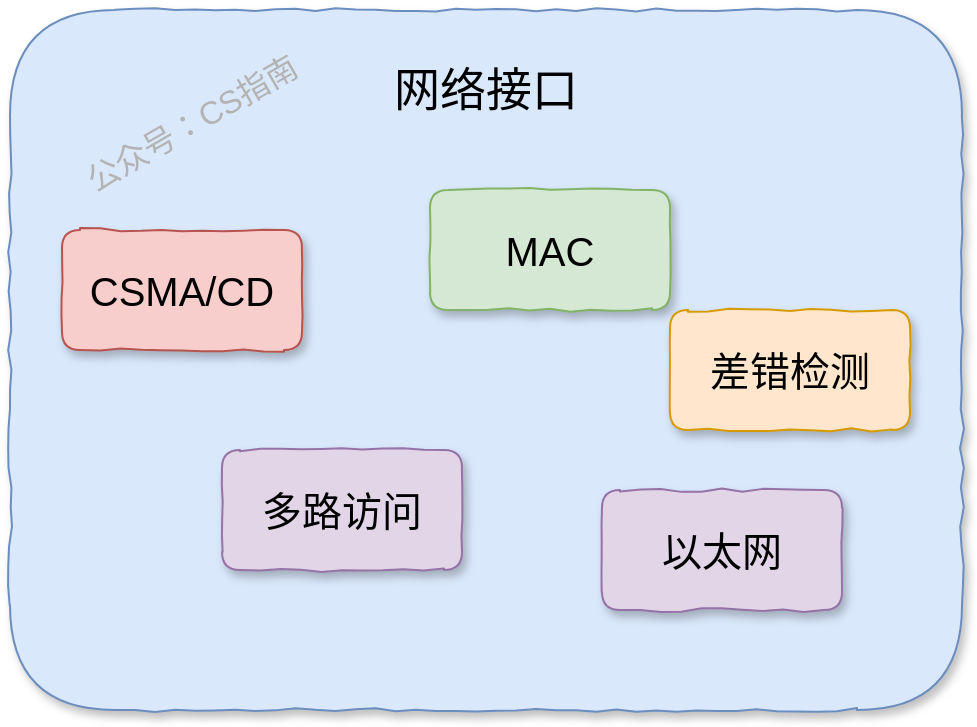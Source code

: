 <mxfile version="13.4.5" type="device"><diagram id="FvOr2f2zJKBByRSDsAu0" name="Page-1"><mxGraphModel dx="761" dy="1212" grid="1" gridSize="10" guides="1" tooltips="1" connect="1" arrows="1" fold="1" page="1" pageScale="1" pageWidth="827" pageHeight="1169" math="0" shadow="0"><root><mxCell id="0"/><mxCell id="1" parent="0"/><mxCell id="9uzY9YKA171gHyDIQR_D-1" value="" style="rounded=1;whiteSpace=wrap;html=1;fontSize=20;fillColor=#dae8fc;strokeColor=#6c8ebf;glass=0;shadow=1;comic=1;" vertex="1" parent="1"><mxGeometry x="204" y="480" width="476" height="350" as="geometry"/></mxCell><mxCell id="9uzY9YKA171gHyDIQR_D-2" value="网络接口" style="text;html=1;strokeColor=none;fillColor=none;align=center;verticalAlign=middle;whiteSpace=wrap;rounded=0;fontSize=23;" vertex="1" parent="1"><mxGeometry x="333" y="500" width="218" height="40" as="geometry"/></mxCell><mxCell id="9uzY9YKA171gHyDIQR_D-3" value="CSMA/CD" style="rounded=1;whiteSpace=wrap;html=1;fontSize=20;fillColor=#f8cecc;strokeColor=#b85450;glass=0;shadow=1;comic=1;" vertex="1" parent="1"><mxGeometry x="230" y="590" width="120" height="60" as="geometry"/></mxCell><mxCell id="9uzY9YKA171gHyDIQR_D-5" value="MAC" style="rounded=1;whiteSpace=wrap;html=1;fontSize=20;fillColor=#d5e8d4;strokeColor=#82b366;glass=0;shadow=1;comic=1;" vertex="1" parent="1"><mxGeometry x="414" y="570" width="120" height="60" as="geometry"/></mxCell><mxCell id="9uzY9YKA171gHyDIQR_D-6" value="差错检测" style="rounded=1;whiteSpace=wrap;html=1;fontSize=20;fillColor=#ffe6cc;strokeColor=#d79b00;glass=0;shadow=1;comic=1;" vertex="1" parent="1"><mxGeometry x="534" y="630" width="120" height="60" as="geometry"/></mxCell><mxCell id="9uzY9YKA171gHyDIQR_D-8" value="以太网" style="rounded=1;whiteSpace=wrap;html=1;fontSize=20;fillColor=#e1d5e7;strokeColor=#9673a6;glass=0;shadow=1;comic=1;" vertex="1" parent="1"><mxGeometry x="500" y="720" width="120" height="60" as="geometry"/></mxCell><mxCell id="9uzY9YKA171gHyDIQR_D-9" value="多路访问" style="rounded=1;whiteSpace=wrap;html=1;fontSize=20;fillColor=#e1d5e7;strokeColor=#9673a6;glass=0;shadow=1;comic=1;" vertex="1" parent="1"><mxGeometry x="310" y="700" width="120" height="60" as="geometry"/></mxCell><mxCell id="9uzY9YKA171gHyDIQR_D-10" value="公众号：CS指南&lt;br&gt;&lt;br style=&quot;font-size: 16px&quot;&gt;" style="text;html=1;strokeColor=none;fillColor=none;align=center;verticalAlign=middle;whiteSpace=wrap;rounded=0;labelBackgroundColor=none;fontSize=16;fontColor=#B3B3B3;rotation=-30;glass=0;" vertex="1" parent="1"><mxGeometry x="210" y="540" width="180" height="10" as="geometry"/></mxCell></root></mxGraphModel></diagram></mxfile>
